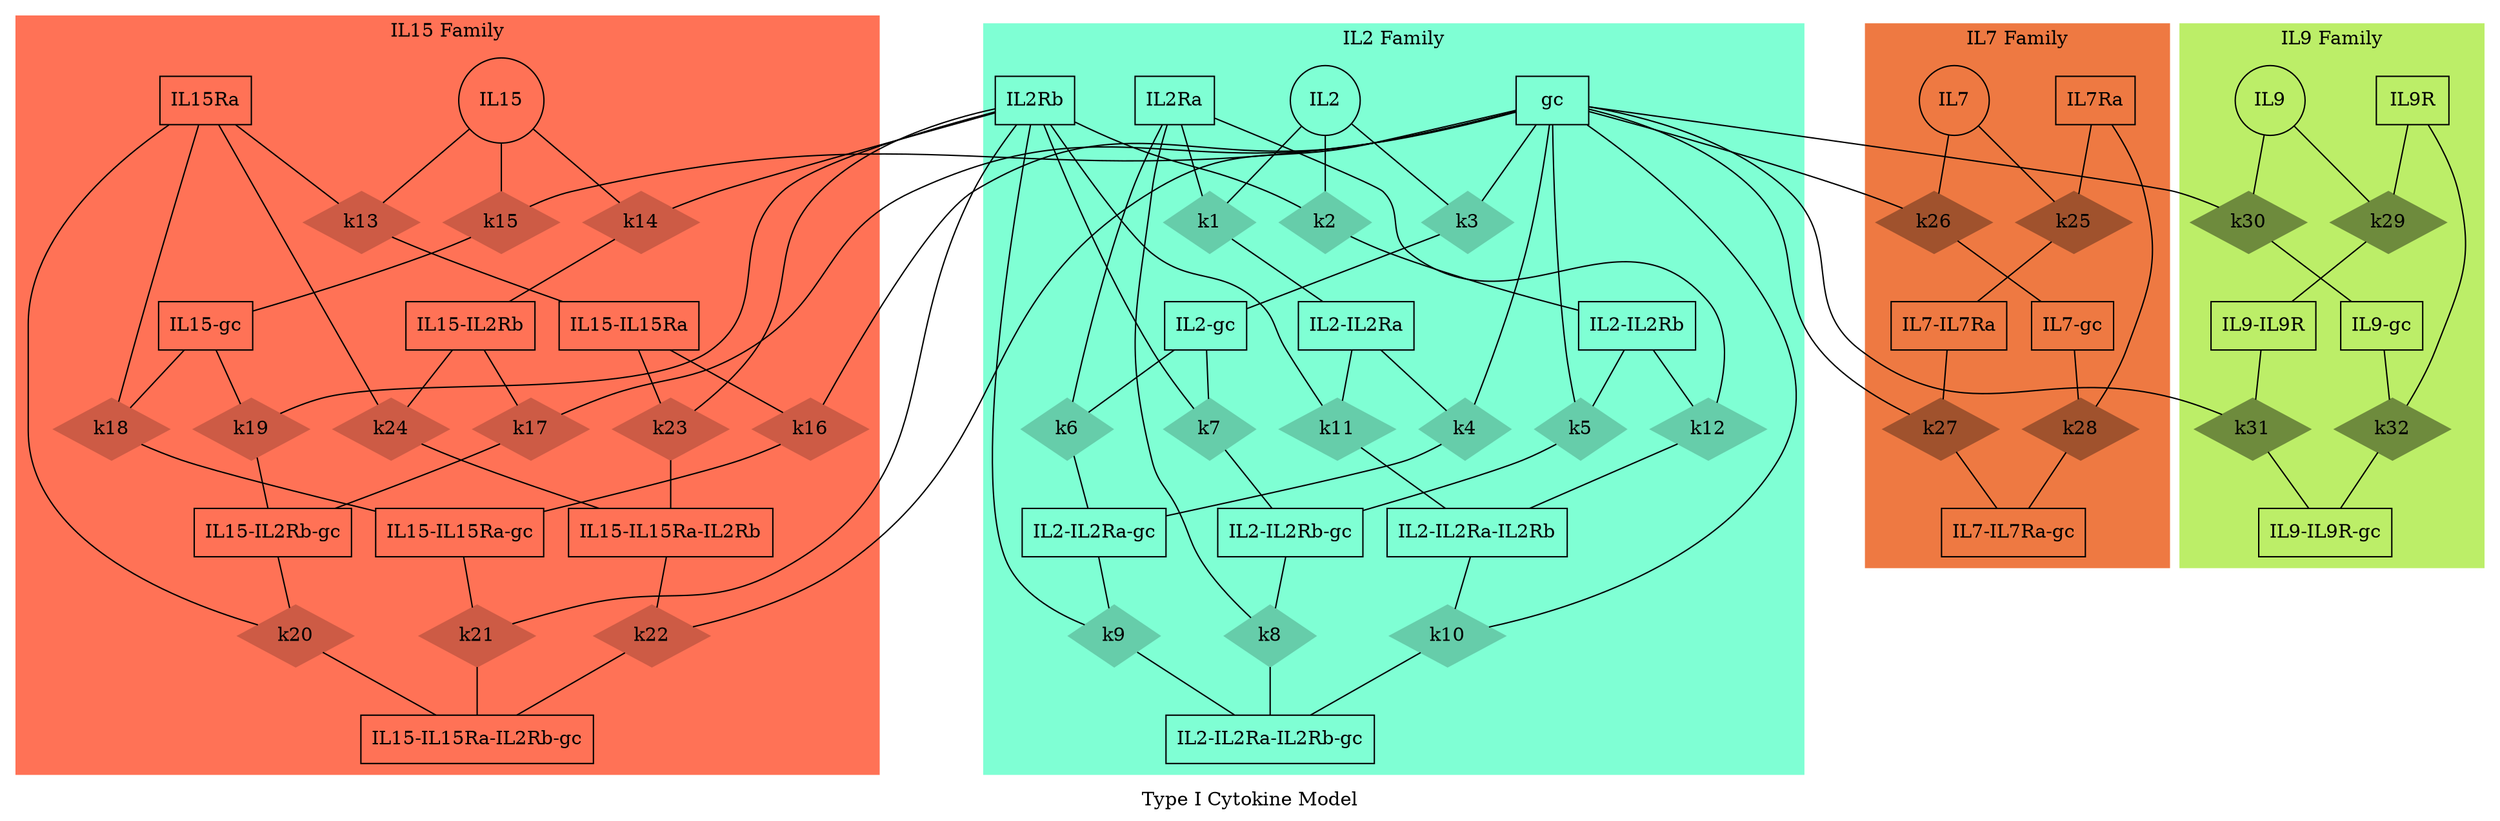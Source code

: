 ##"A few people in the field of genetics are using dot to draw "marriage node diagram"  pedigree drawings.  Here is one I have done of a test pedigree from the FTREE pedigree drawing package (Lion Share was a racehorse)." Contributed by David Duffy.

##Command to get the layout: "dot -Tpng thisfile > thisfile.png"

digraph Ped_Lion_Share           {
# page = "8.2677165,11.692913";
ratio = "auto";
mincross = 2.0;
label = "Type I Cytokine Model";

"IL2"   [shape=circle];
"IL2Ra" [shape=box    ];
"IL2Rb" [shape=box    ];
"gc"    [shape=box    ];
"IL2-IL2Ra" [shape=box];
"IL2-IL2Rb" [shape=box];
"IL2-gc" [shape=box];
"IL2-IL2Ra" [shape=box];
"IL2-IL2Ra" [shape=box];
"IL2-IL2Ra-IL2Rb" [shape=box ];
"IL2-IL2Ra-gc" [shape=box ];
"IL2-IL2Rb-gc" [shape=box ];
"IL2-IL2Ra-IL2Rb-gc" [shape=box ];

"IL15"  [shape=circle];
"IL15Ra"    [shape=box];
"IL15-IL15Ra"   [shape=box];
"IL15-IL2Rb"    [shape=box];
"IL15-gc"   [shape=box];
"IL15-IL15Ra-IL2Rb" [shape=box];
"IL15-IL15Ra-gc"    [shape=box];
"IL15-IL2Rb-gc" [shape=box];
"IL15-IL15Ra-IL2Rb-gc"  [shape=box];

"IL7"   [shape=circle];
"IL7Ra" [shape=box];
"IL7-IL7Ra" [shape=box];
"IL7-gc"    [shape=box];
"IL7-IL7Ra-gc"  [shape=box];

"IL9"   [shape=circle];
"IL9R" [shape=box    ];
"gc"    [shape=box    ];
"IL9-IL9R" [shape=box];
"IL9-gc" [shape=box];
"IL9-IL9R-gc" [shape=box ];

subgraph cluster_IL2 {
    style=filled;
	color=aquamarine1;
	node [style=filled,color=aquamarine3];
    label= "IL2 Family"

    "k1" [shape=diamond,style=filled,height=.1,width=.1];
    "IL2" -> "k1" [dir=none,weight=1];
    "IL2Ra" -> "k1" [dir=none,weight=1];
    "k1" -> "IL2-IL2Ra" [dir=none, weight=2];

    "k2" [shape=diamond,style=filled,height=.1,width=.1];
    "IL2" -> "k2" [dir=none,weight=1];
    "IL2Rb" -> "k2" [dir=none,weight=1];
    "k2" -> "IL2-IL2Rb" [dir=none, weight=2];

    "k3" [shape=diamond,style=filled,height=.1,width=.1];
    "IL2" -> "k3" [dir=none,weight=1];
    "gc" -> "k3" [dir=none,weight=1];
    "k3" -> "IL2-gc" [dir=none, weight=2];

    "k4" [shape=diamond,style=filled,height=.1,width=.1];
    "IL2-IL2Ra" -> "k4" [dir=none,weight=1];
    "gc" -> "k4" [dir=none,weight=1];
    "k4" -> "IL2-IL2Ra-gc" [dir=none, weight=2];

    "k5" [shape=diamond,style=filled,height=.1,width=.1];
    "IL2-IL2Rb" -> "k5" [dir=none,weight=1];
    "gc" -> "k5" [dir=none,weight=1];
    "k5" -> "IL2-IL2Rb-gc" [dir=none, weight=2];

    "k6" [shape=diamond,style=filled,height=.1,width=.1];
    "IL2-gc" -> "k6" [dir=none,weight=1];
    "IL2Ra" -> "k6" [dir=none,weight=1];
    "k6" -> "IL2-IL2Ra-gc" [dir=none, weight=2];

    "k7" [shape=diamond,style=filled,height=.1,width=.1];
    "IL2-gc" -> "k7" [dir=none,weight=1];
    "IL2Rb" -> "k7" [dir=none,weight=1];
    "k7" -> "IL2-IL2Rb-gc" [dir=none, weight=2];

    "k8" [shape=diamond,style=filled,height=.1,width=.1];
    "IL2-IL2Rb-gc" -> "k8" [dir=none,weight=1];
    "IL2Ra" -> "k8" [dir=none,weight=1];
    "k8" -> "IL2-IL2Ra-IL2Rb-gc" [dir=none, weight=2];

    "k9" [shape=diamond,style=filled,height=.1,width=.1];
    "IL2-IL2Ra-gc" -> "k9" [dir=none,weight=1];
    "IL2Rb" -> "k9" [dir=none,weight=1];
    "k9" -> "IL2-IL2Ra-IL2Rb-gc" [dir=none, weight=2];

    "k10" [shape=diamond,style=filled,height=.1,width=.1];
    "IL2-IL2Ra-IL2Rb" -> "k10" [dir=none,weight=1];
    "gc" -> "k10" [dir=none,weight=1];
    "k10" -> "IL2-IL2Ra-IL2Rb-gc" [dir=none, weight=2];

    "k11" [shape=diamond,style=filled,height=.1,width=.1];
    "IL2-IL2Ra" -> "k11" [dir=none,weight=1];
    "IL2Rb" -> "k11" [dir=none,weight=1];
    "k11" -> "IL2-IL2Ra-IL2Rb" [dir=none, weight=2];

    "k12" [shape=diamond,style=filled,height=.1,width=.1];
    "IL2-IL2Rb" -> "k12" [dir=none,weight=1];
    "IL2Ra" -> "k12" [dir=none,weight=1];
    "k12" -> "IL2-IL2Ra-IL2Rb" [dir=none, weight=2];
}

subgraph cluster_IL15 {
    style=filled;
	color=coral1;
	node [style=filled,color=coral3];
    label= "IL15 Family"

    "k13" [shape=diamond,style=filled,height=.1,width=.1];
    "IL15" -> "k13" [dir=none,weight=1];
    "IL15Ra" -> "k13" [dir=none,weight=1];
    "k13" -> "IL15-IL15Ra" [dir=none, weight=2];

    "k14" [shape=diamond,style=filled,height=.1,width=.1];
    "IL15" -> "k14" [dir=none,weight=1];
    "IL2Rb" -> "k14" [dir=none,weight=1];
    "k14" -> "IL15-IL2Rb" [dir=none, weight=2];

    "k15" [shape=diamond,style=filled,height=.1,width=.1];
    "IL15" -> "k15" [dir=none,weight=1];
    "gc" -> "k15" [dir=none,weight=1];
    "k15" -> "IL15-gc" [dir=none, weight=2];

    "k16" [shape=diamond,style=filled,height=.1,width=.1];
    "IL15-IL15Ra" -> "k16" [dir=none,weight=1];
    "gc" -> "k16" [dir=none,weight=1];
    "k16" -> "IL15-IL15Ra-gc" [dir=none, weight=2];

    "k17" [shape=diamond,style=filled,height=.1,width=.1];
    "IL15-IL2Rb" -> "k17" [dir=none,weight=1];
    "gc" -> "k17" [dir=none,weight=1];
    "k17" -> "IL15-IL2Rb-gc" [dir=none, weight=2];

    "k18" [shape=diamond,style=filled,height=.1,width=.1];
    "IL15-gc" -> "k18" [dir=none,weight=1];
    "IL15Ra" -> "k18" [dir=none,weight=1];
    "k18" -> "IL15-IL15Ra-gc" [dir=none, weight=2];

    "k19" [shape=diamond,style=filled,height=.1,width=.1];
    "IL15-gc" -> "k19" [dir=none,weight=1];
    "IL2Rb" -> "k19" [dir=none,weight=1];
    "k19" -> "IL15-IL2Rb-gc" [dir=none, weight=2];

    "k20" [shape=diamond,style=filled,height=.1,width=.1];
    "IL15-IL2Rb-gc" -> "k20" [dir=none,weight=1];
    "IL15Ra" -> "k20" [dir=none,weight=1];
    "k20" -> "IL15-IL15Ra-IL2Rb-gc" [dir=none, weight=2];

    "k21" [shape=diamond,style=filled,height=.1,width=.1];
    "IL15-IL15Ra-gc" -> "k21" [dir=none,weight=1];
    "IL2Rb" -> "k21" [dir=none,weight=1];
    "k21" -> "IL15-IL15Ra-IL2Rb-gc" [dir=none, weight=2];

    "k22" [shape=diamond,style=filled,height=.1,width=.1];
    "IL15-IL15Ra-IL2Rb" -> "k22" [dir=none,weight=1];
    "gc" -> "k22" [dir=none,weight=1];
    "k22" -> "IL15-IL15Ra-IL2Rb-gc" [dir=none, weight=2];

    "k23" [shape=diamond,style=filled,height=.1,width=.1];
    "IL15-IL15Ra" -> "k23" [dir=none,weight=1];
    "IL2Rb" -> "k23" [dir=none,weight=1];
    "k23" -> "IL15-IL15Ra-IL2Rb" [dir=none, weight=2];

    "k24" [shape=diamond,style=filled,height=.1,width=.1];
    "IL15-IL2Rb" -> "k24" [dir=none,weight=1];
    "IL15Ra" -> "k24" [dir=none,weight=1];
    "k24" -> "IL15-IL15Ra-IL2Rb" [dir=none, weight=2];
}

subgraph cluster_IL7 {
    style=filled;
	color=sienna2;
	node [style=filled,color=sienna];
    label= "IL7 Family"
    
    "k25" [shape=diamond,style=filled,height=.1,width=.1];
    "IL7" -> "k25" [dir=none,weight=1];
    "IL7Ra" -> "k25" [dir=none,weight=1];
    "k25" -> "IL7-IL7Ra" [dir=none, weight=2];

    "k26" [shape=diamond,style=filled,height=.1,width=.1];
    "IL7" -> "k26" [dir=none,weight=1];
    "gc" -> "k26" [dir=none,weight=1];
    "k26" -> "IL7-gc" [dir=none, weight=2];

    "k27" [shape=diamond,style=filled,height=.1,width=.1];
    "IL7-IL7Ra" -> "k27" [dir=none,weight=1];
    "gc" -> "k27" [dir=none,weight=1];
    "k27" -> "IL7-IL7Ra-gc" [dir=none, weight=2];

    "k28" [shape=diamond,style=filled,height=.1,width=.1];
    "IL7-gc" -> "k28" [dir=none,weight=1];
    "IL7Ra" -> "k28" [dir=none,weight=1];
    "k28" -> "IL7-IL7Ra-gc" [dir=none, weight=2];
}

subgraph cluster_IL9 {
    style=filled;
	color=darkolivegreen2;
	node [style=filled,color=darkolivegreen4];
    label= "IL9 Family"
    
    "k29" [shape=diamond,style=filled,height=.1,width=.1];
    "IL9" -> "k29" [dir=none,weight=1];
    "IL9R" -> "k29" [dir=none,weight=1];
    "k29" -> "IL9-IL9R" [dir=none, weight=2];

    "k30" [shape=diamond,style=filled,height=.1,width=.1];
    "IL9" -> "k30" [dir=none,weight=1];
    "gc" -> "k30" [dir=none,weight=1];
    "k30" -> "IL9-gc" [dir=none, weight=2];

    "k31" [shape=diamond,style=filled,height=.1,width=.1];
    "IL9-IL9R" -> "k31" [dir=none,weight=1];
    "gc" -> "k31" [dir=none,weight=1];
    "k31" -> "IL9-IL9R-gc" [dir=none, weight=2];

    "k32" [shape=diamond,style=filled,height=.1,width=.1];
    "IL9-gc" -> "k32" [dir=none,weight=1];
    "IL9R" -> "k32" [dir=none,weight=1];
    "k32" -> "IL9-IL9R-gc" [dir=none, weight=2];
}
}
